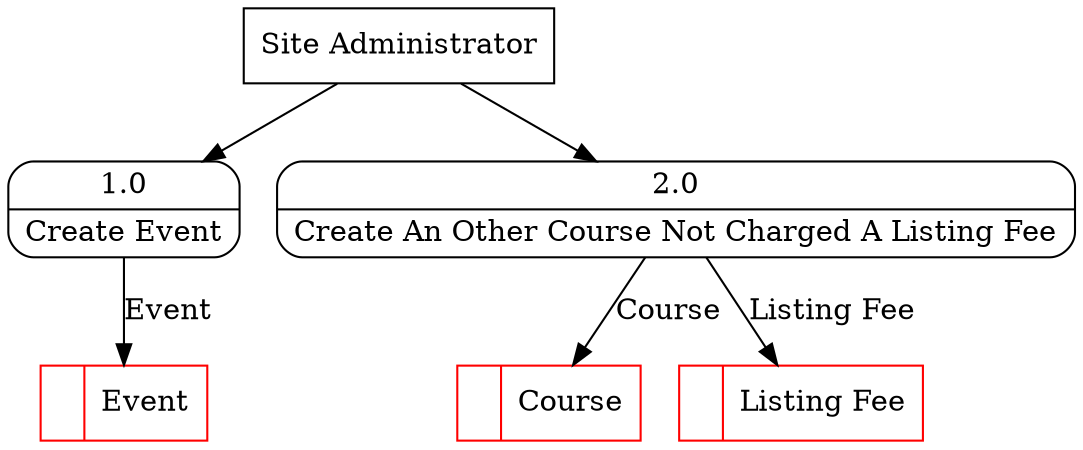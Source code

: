 digraph dfd2{ 
node[shape=record]
200 [label="<f0>  |<f1> Course " color=red];
201 [label="<f0>  |<f1> Listing Fee " color=red];
202 [label="<f0>  |<f1> Event " color=red];
203 [label="Site Administrator" shape=box];
204 [label="{<f0> 1.0|<f1> Create Event }" shape=Mrecord];
205 [label="{<f0> 2.0|<f1> Create An Other Course Not Charged A Listing Fee }" shape=Mrecord];
203 -> 204
203 -> 205
204 -> 202 [label="Event"]
205 -> 200 [label="Course"]
205 -> 201 [label="Listing Fee"]
}